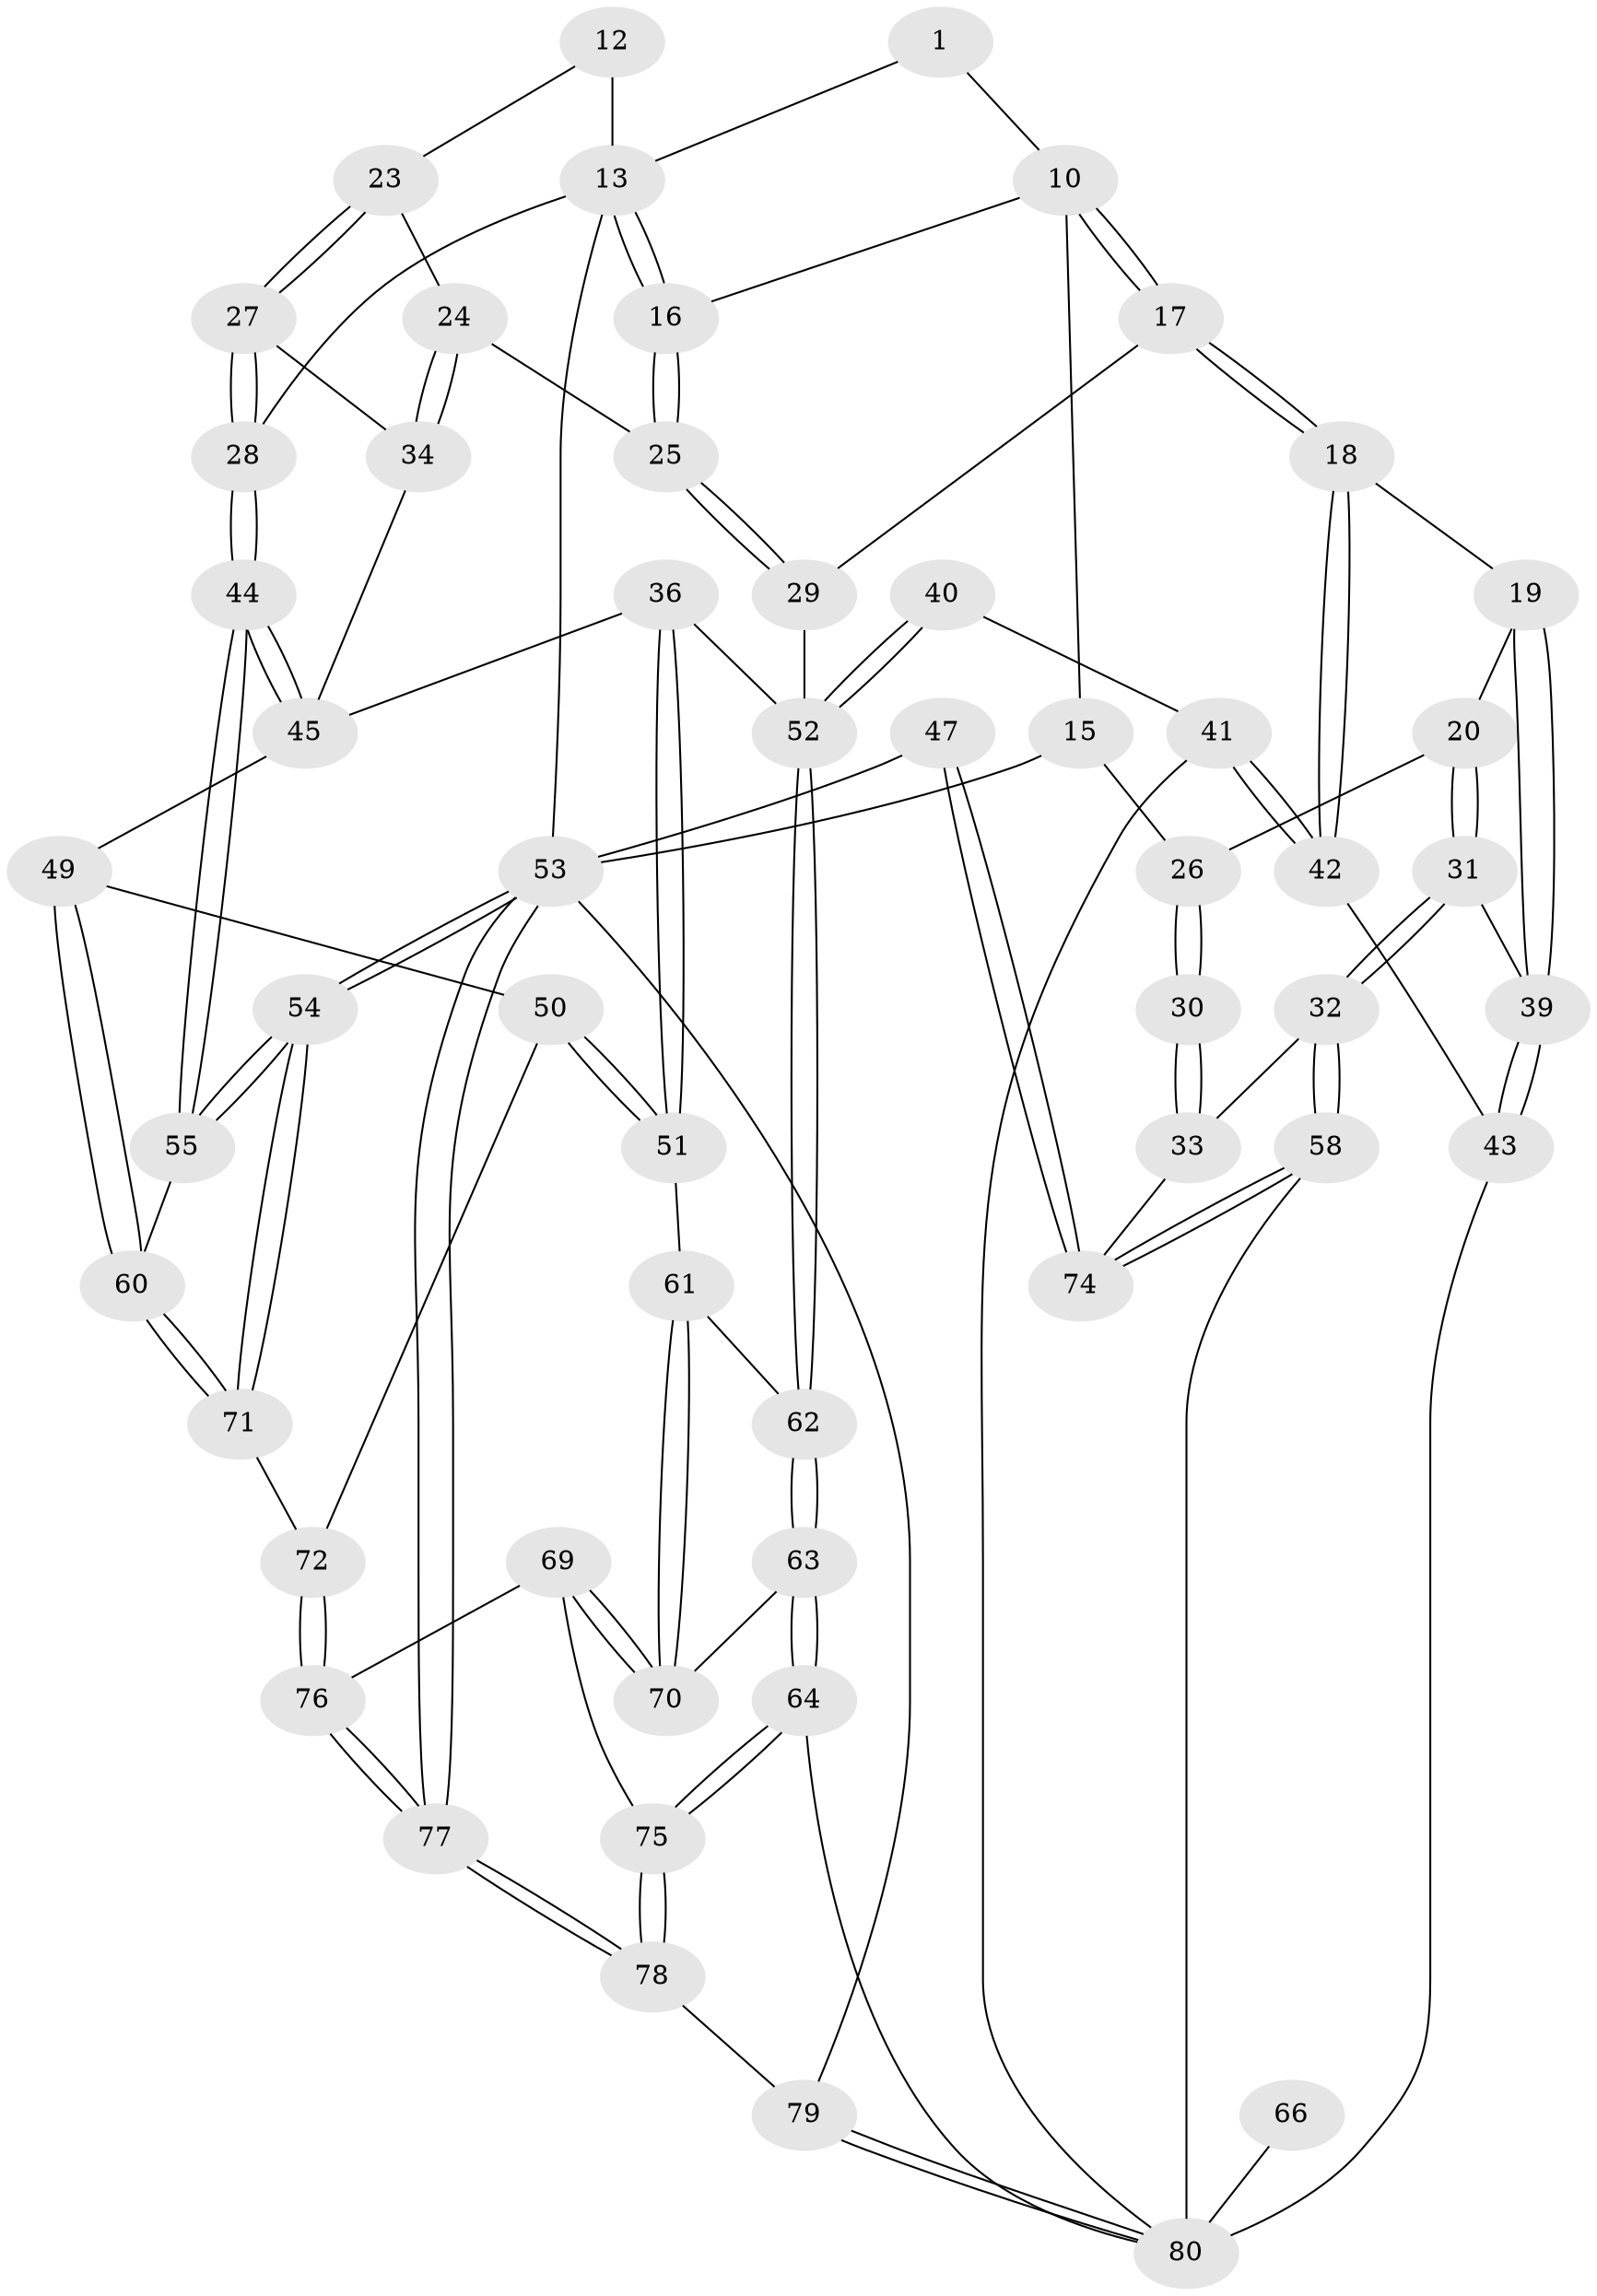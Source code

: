 // original degree distribution, {3: 0.025, 4: 0.225, 6: 0.2, 5: 0.55}
// Generated by graph-tools (version 1.1) at 2025/05/03/04/25 22:05:55]
// undirected, 56 vertices, 128 edges
graph export_dot {
graph [start="1"]
  node [color=gray90,style=filled];
  1 [pos="+0.3934813466501956+0"];
  10 [pos="+0.4355672681673287+0.15224772646554047",super="+6"];
  12 [pos="+0.8546255850823061+0.1761483809612641"];
  13 [pos="+0.7985098016144269+0.10157995382954636",super="+11"];
  15 [pos="+0.18378415663675682+0.14686496198551893",super="+7+14"];
  16 [pos="+0.6726885560511098+0.2557428699633045",super="+9"];
  17 [pos="+0.37458001151347897+0.3772116606174261"];
  18 [pos="+0.34984556271786427+0.3875281652998425"];
  19 [pos="+0.3345698386004064+0.38643192038098545"];
  20 [pos="+0.21448172862010398+0.3165324666673687"];
  23 [pos="+0.8716424513785599+0.2537652862872618"];
  24 [pos="+0.6994655919962075+0.3472580836864304"];
  25 [pos="+0.6863053876138128+0.3323775362975221"];
  26 [pos="+0+0",super="+22+21"];
  27 [pos="+0.9635184941507854+0.3703614183309139"];
  28 [pos="+1+0.38970313714227867"];
  29 [pos="+0.44521080155214593+0.4162465121503494"];
  30 [pos="+0+0.3919622510842154"];
  31 [pos="+0.050033067117872795+0.5529369146030394"];
  32 [pos="+0+0.515344716094662"];
  33 [pos="+0+0.5061488120356343"];
  34 [pos="+0.7582843409870001+0.4511530517499331"];
  36 [pos="+0.700802222994283+0.6079121404758939"];
  39 [pos="+0.06004462529630102+0.5552310344968986"];
  40 [pos="+0.3877908001193801+0.6841159620374654"];
  41 [pos="+0.369800761465314+0.6816311819162448"];
  42 [pos="+0.30976328430231836+0.6205145769907873"];
  43 [pos="+0.15537195440013468+0.6307411797415697"];
  44 [pos="+1+0.5042996459703173"];
  45 [pos="+1+0.5651546826695023",super="+35"];
  47 [pos="+0+1"];
  49 [pos="+0.8614742247699374+0.6640154133812963"];
  50 [pos="+0.7034484529935114+0.6175249713630682"];
  51 [pos="+0.7032746339432001+0.6173483263830384"];
  52 [pos="+0.39757915790454146+0.6889042003251613",super="+37+38"];
  53 [pos="+1+1",super="+48"];
  54 [pos="+1+1"];
  55 [pos="+1+0.6284491957568449"];
  58 [pos="+0.1580912146018953+0.8524828320843706"];
  60 [pos="+0.9172326524041405+0.738493394129452"];
  61 [pos="+0.6683534831951944+0.6519858985608209"];
  62 [pos="+0.4224661656826951+0.7150720500537854"];
  63 [pos="+0.467742626489852+0.7916647419102921"];
  64 [pos="+0.44933092960431176+0.8517332820175063"];
  66 [pos="+0.2655528183247546+0.8461037460035463"];
  69 [pos="+0.6312536683582215+0.9085624822389025"];
  70 [pos="+0.5730198912471671+0.7799491161054739"];
  71 [pos="+0.915736511411706+0.8099921529637285"];
  72 [pos="+0.8798218235307309+0.8333607338832858",super="+67"];
  74 [pos="+0.13341267820370703+0.8637632247190474",super="+46"];
  75 [pos="+0.4840441091565241+0.9032665774882676"];
  76 [pos="+0.7697391042773246+1",super="+68"];
  77 [pos="+0.7767084751781647+1"];
  78 [pos="+0.44096102928141717+1"];
  79 [pos="+0.3467715412528287+1"];
  80 [pos="+0.31049209465972855+1",super="+65+73"];
  1 -- 13;
  1 -- 10;
  10 -- 17;
  10 -- 17;
  10 -- 16;
  10 -- 15;
  12 -- 13 [weight=2];
  12 -- 23;
  13 -- 16 [weight=2];
  13 -- 16;
  13 -- 28;
  13 -- 53 [weight=2];
  15 -- 53 [weight=2];
  15 -- 26 [weight=2];
  16 -- 25;
  16 -- 25;
  17 -- 18;
  17 -- 18;
  17 -- 29;
  18 -- 19;
  18 -- 42;
  18 -- 42;
  19 -- 20;
  19 -- 39;
  19 -- 39;
  20 -- 31;
  20 -- 31;
  20 -- 26;
  23 -- 24;
  23 -- 27;
  23 -- 27;
  24 -- 25;
  24 -- 34;
  24 -- 34;
  25 -- 29;
  25 -- 29;
  26 -- 30 [weight=2];
  26 -- 30;
  27 -- 28;
  27 -- 28;
  27 -- 34;
  28 -- 44;
  28 -- 44;
  29 -- 52;
  30 -- 33;
  30 -- 33;
  31 -- 32;
  31 -- 32;
  31 -- 39;
  32 -- 33;
  32 -- 58;
  32 -- 58;
  33 -- 74;
  34 -- 45;
  36 -- 51;
  36 -- 51;
  36 -- 45;
  36 -- 52;
  39 -- 43;
  39 -- 43;
  40 -- 41;
  40 -- 52 [weight=2];
  40 -- 52;
  41 -- 42;
  41 -- 42;
  41 -- 80;
  42 -- 43;
  43 -- 80;
  44 -- 45;
  44 -- 45;
  44 -- 55;
  44 -- 55;
  45 -- 49;
  47 -- 74 [weight=2];
  47 -- 74;
  47 -- 53;
  49 -- 50;
  49 -- 60;
  49 -- 60;
  50 -- 51;
  50 -- 51;
  50 -- 72;
  51 -- 61;
  52 -- 62;
  52 -- 62;
  53 -- 54;
  53 -- 54;
  53 -- 77;
  53 -- 77;
  53 -- 79;
  54 -- 55;
  54 -- 55;
  54 -- 71;
  54 -- 71;
  55 -- 60;
  58 -- 74;
  58 -- 74;
  58 -- 80;
  60 -- 71;
  60 -- 71;
  61 -- 62;
  61 -- 70;
  61 -- 70;
  62 -- 63;
  62 -- 63;
  63 -- 64;
  63 -- 64;
  63 -- 70;
  64 -- 75;
  64 -- 75;
  64 -- 80;
  66 -- 80 [weight=3];
  69 -- 70;
  69 -- 70;
  69 -- 75;
  69 -- 76;
  71 -- 72;
  72 -- 76 [weight=2];
  72 -- 76;
  75 -- 78;
  75 -- 78;
  76 -- 77;
  76 -- 77;
  77 -- 78;
  77 -- 78;
  78 -- 79;
  79 -- 80;
  79 -- 80;
}
